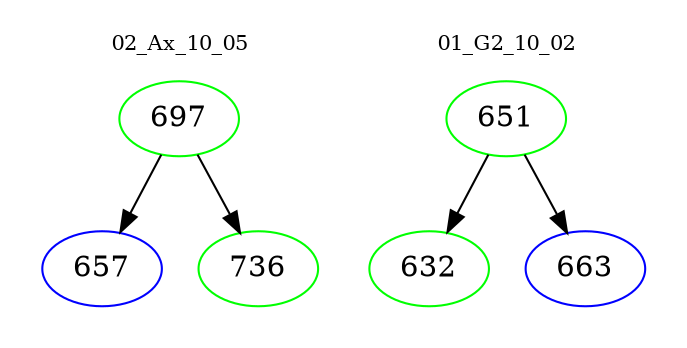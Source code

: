 digraph{
subgraph cluster_0 {
color = white
label = "02_Ax_10_05";
fontsize=10;
T0_697 [label="697", color="green"]
T0_697 -> T0_657 [color="black"]
T0_657 [label="657", color="blue"]
T0_697 -> T0_736 [color="black"]
T0_736 [label="736", color="green"]
}
subgraph cluster_1 {
color = white
label = "01_G2_10_02";
fontsize=10;
T1_651 [label="651", color="green"]
T1_651 -> T1_632 [color="black"]
T1_632 [label="632", color="green"]
T1_651 -> T1_663 [color="black"]
T1_663 [label="663", color="blue"]
}
}
